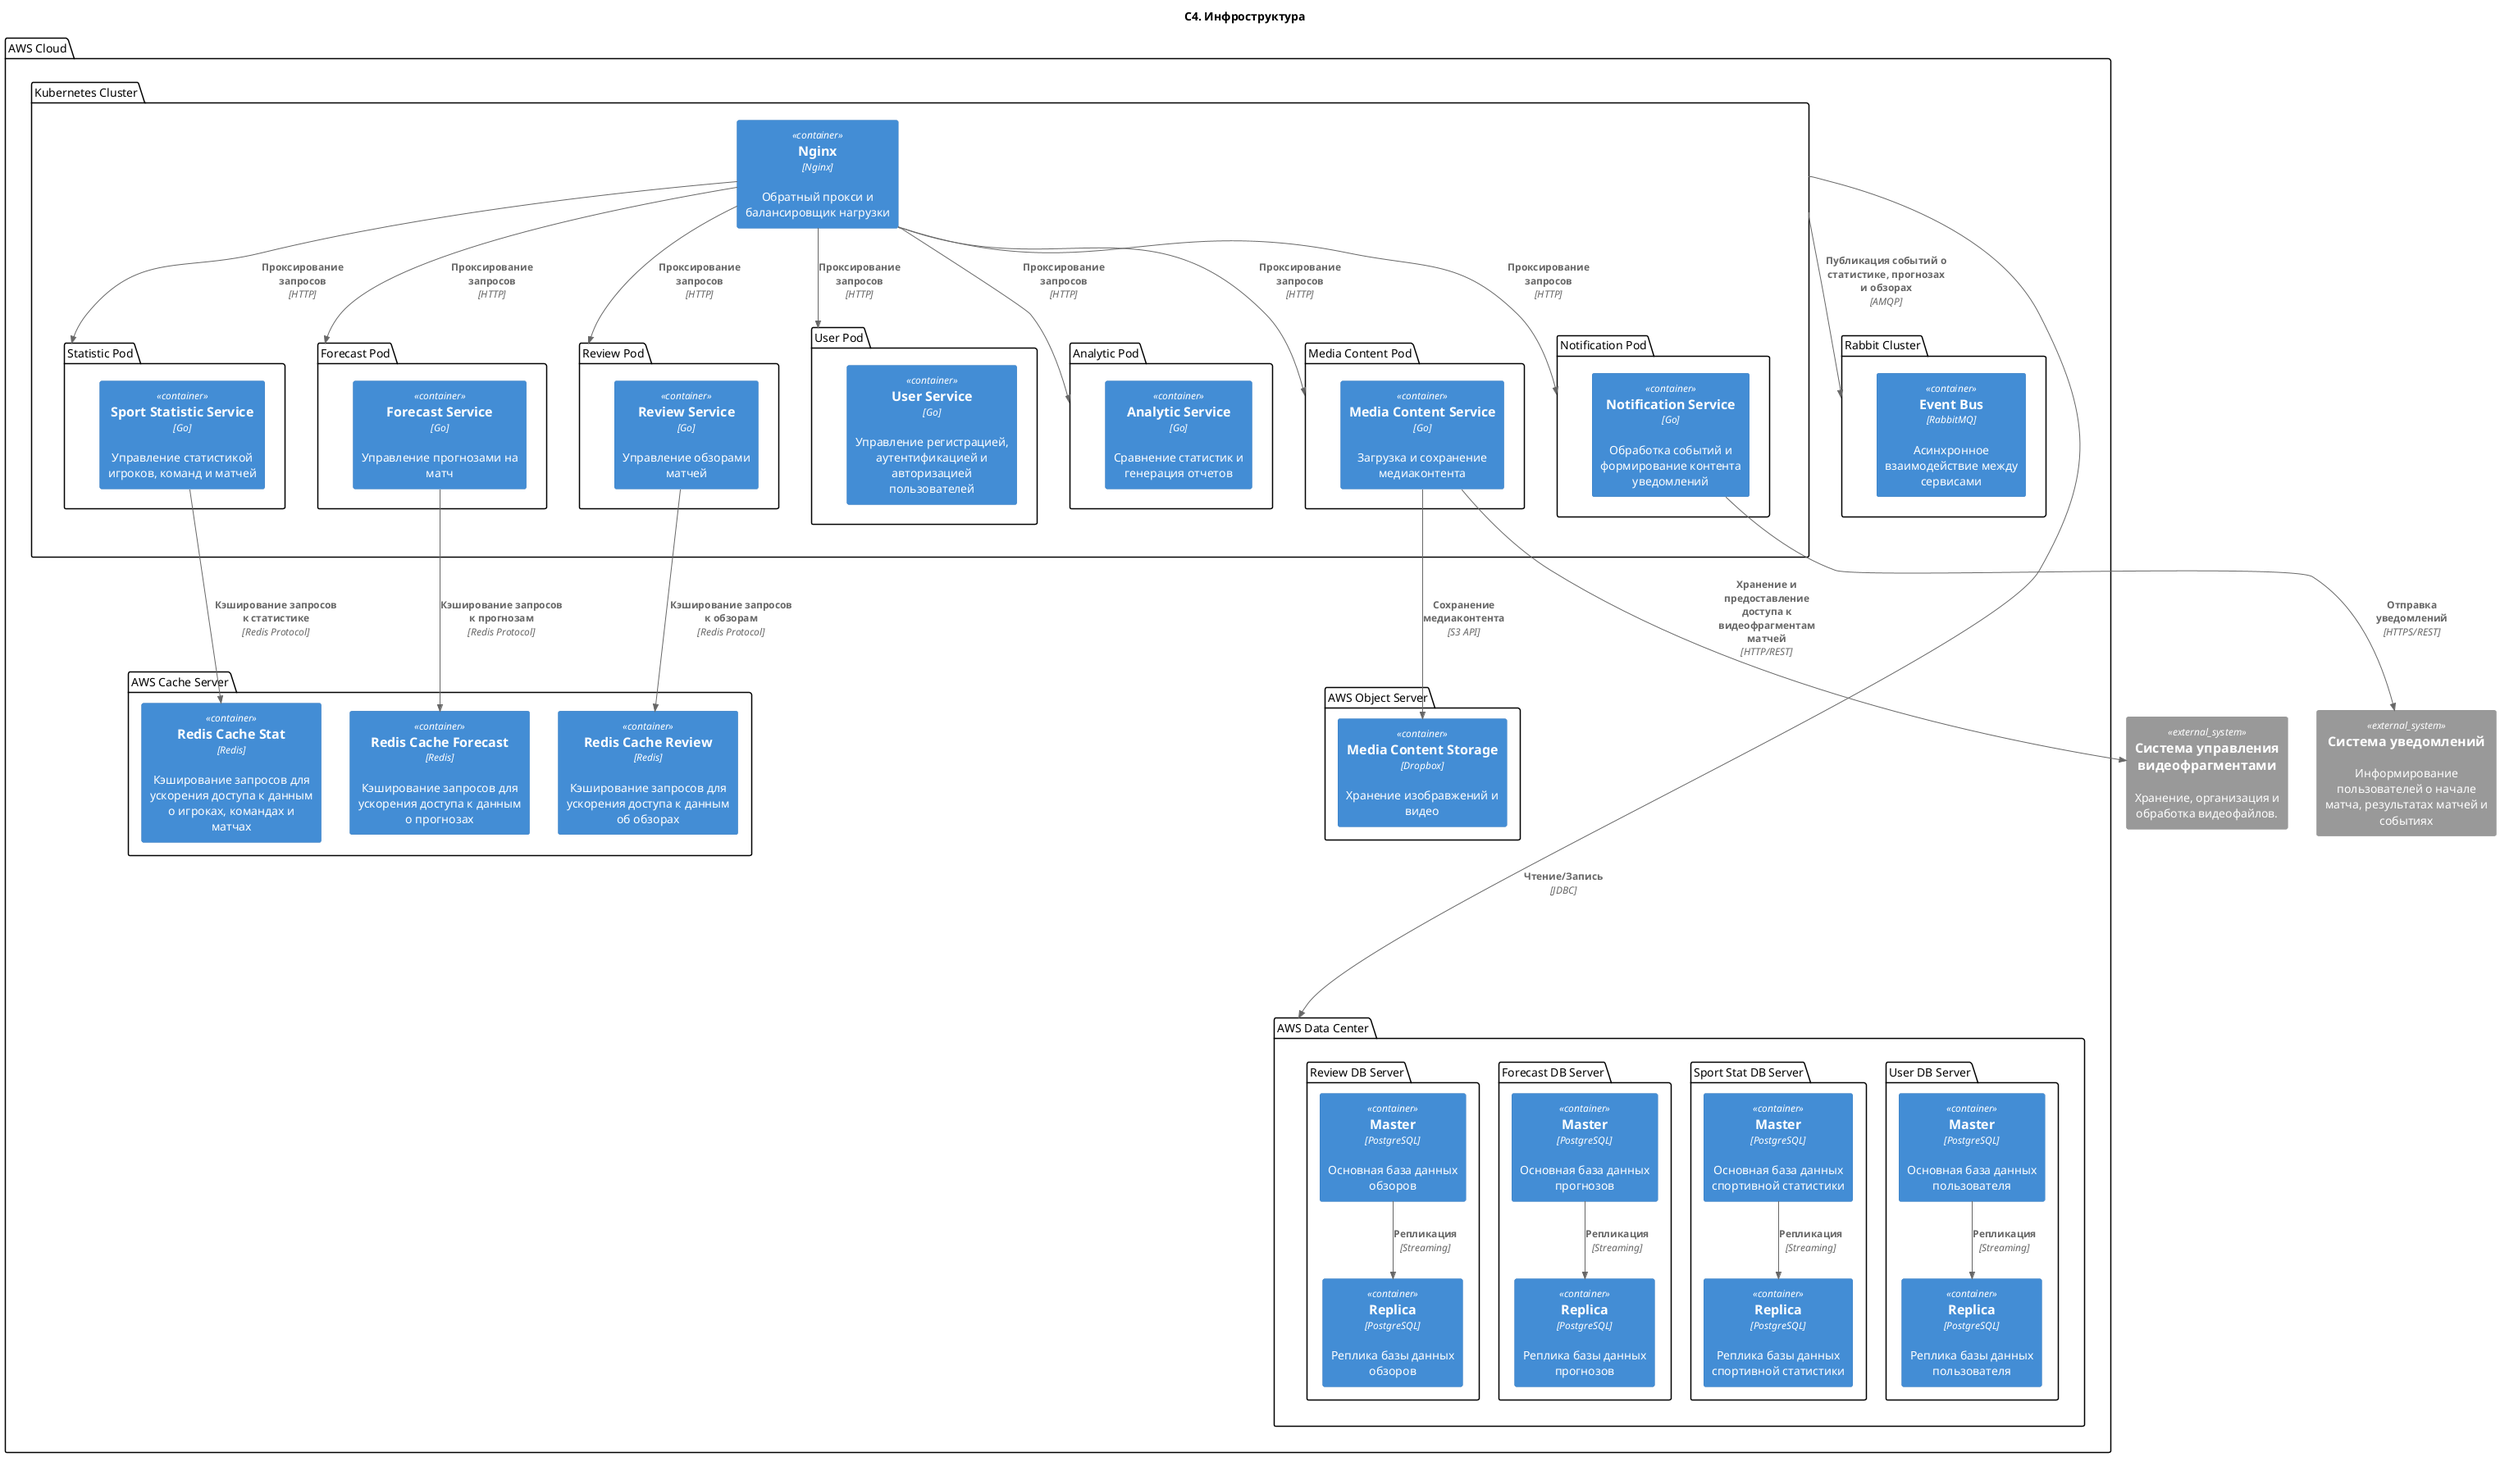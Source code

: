 @startuml Infrastructure

!include <C4/C4>
!include <C4/C4_Container>

title "C4. Инфроструктура"

package "AWS Cloud" as cloud {
    package "Kubernetes Cluster" as k8sCluster {
        Container(nginx, "Nginx", "Nginx", "Обратный прокси и балансировщик нагрузки")

        package "Statistic Pod" as statPod {
             Container(statService, "Sport Statistic Service", "Go", "Управление статистикой игроков, команд и матчей")
        }

        package "Forecast Pod" as forecastPod {
            Container(forecastService, "Forecast Service", "Go", "Управление прогнозами на матч")
        }

        package "Review Pod" as reviewPod {
            Container(reviewService, "Review Service", "Go", "Управление обзорами матчей")
        }

        package "User Pod" as userPod {
            Container(userService, "User Service", "Go", "Управление регистрацией, аутентификацией и авторизацией пользователей")
        }
        
        package "Analytic Pod" as analyticPod {
            Container(analyticService, "Analytic Service", "Go", "Сравнение статистик и генерация отчетов")
        }

        package "Media Content Pod" as mediaContentPod {
            Container(mediaContentService, "Media Content Service", "Go", "Загрузка и сохранение медиаконтента")
        }

        package "Notification Pod" as notificationPod {
            Container(notificationService, "Notification Service", "Go", "Обработка событий и формирование контента уведомлений")
        }
    }

    package "Rabbit Cluster" as rabbitCluster {
        Container(eventBus, "Event Bus", "RabbitMQ", "Асинхронное взаимодействие между сервисами")
    }

    package "AWS Cache Server" as cacheServer {
        Container(redisCacheStat, "Redis Cache Stat", "Redis", "Кэширование запросов для ускорения доступа к данным о игроках, командах и матчах")
        Container(redisCacheForecast, "Redis Cache Forecast", "Redis", "Кэширование запросов для ускорения доступа к данным о прогнозах")
        Container(redisCacheReview, "Redis Cache Review", "Redis", "Кэширование запросов для ускорения доступа к данным об обзорах")
    }

    package "AWS Data Center" as dataCenter {
        package "User DB Server" as userDBServer {
            Container(userMasterDB, "Master", "PostgreSQL", "Основная база данных пользователя")
            Container(userReplicaDB, "Replica", "PostgreSQL", "Реплика базы данных пользователя")
        }

        package "Sport Stat DB Server" as statDBServer {
            Container(statMasterDB, "Master", "PostgreSQL", "Основная база данных спортивной статистики")
            Container(statReplicaDB, "Replica", "PostgreSQL", "Реплика базы данных спортивной статистики")
        }

        package "Forecast DB Server" as forecastDBServer {
            Container(forecastMasterDB, "Master", "PostgreSQL", "Основная база данных прогнозов")
            Container(forecastReplicaDB, "Replica", "PostgreSQL", "Реплика базы данных прогнозов")
        }

        package "Review DB Server" as reviewDBServer {
            Container(reviewMasterDB, "Master", "PostgreSQL", "Основная база данных обзоров")
            Container(reviewReplicaDB, "Replica", "PostgreSQL", "Реплика базы данных обзоров")
        }
    }

    package "AWS Object Server" as objectServer {
        Container(mediaContentStorage, "Media Content Storage", "Dropbox", "Хранение изобравжений и видео")
    }
}


System_Ext(notificationSystem, "Система уведомлений", "Информирование пользователей о начале матча, результатах матчей и событиях")
System_Ext(videoSystem, "Система управления видеофрагментами", "Хранение, организация и обработка видеофайлов.")

Rel(nginx, userPod, "Проксирование запросов", "HTTP")
Rel(nginx, statPod, "Проксирование запросов", "HTTP")
Rel(nginx, analyticPod, "Проксирование запросов", "HTTP")
Rel(nginx, forecastPod, "Проксирование запросов", "HTTP")
Rel(nginx, reviewPod, "Проксирование запросов", "HTTP")
Rel(nginx, mediaContentPod, "Проксирование запросов", "HTTP")
Rel(nginx, notificationPod, "Проксирование запросов", "HTTP")

Rel(k8sCluster, rabbitCluster, "Публикация событий о статистике, прогнозах и обзорах", "AMQP")

Rel(notificationService, notificationSystem, "Отправка уведомлений", "HTTPS/REST")
Rel(mediaContentService, videoSystem, "Хранение и предоставление доступа к видеофрагментам матчей", "HTTP/REST")

Rel(statService, redisCacheStat, "Кэширование запросов к статистике", "Redis Protocol")
Rel(forecastService, redisCacheForecast, "Кэширование запросов к прогнозам", "Redis Protocol")
Rel(reviewService, redisCacheReview, "Кэширование запросов к обзорам", "Redis Protocol")

Rel(k8sCluster, dataCenter, "Чтение/Запись", "JDBC")
Rel(userMasterDB, userReplicaDB, "Репликация", "Streaming")
Rel(statMasterDB, statReplicaDB, "Репликация", "Streaming")
Rel(forecastMasterDB, forecastReplicaDB, "Репликация", "Streaming")
Rel(reviewMasterDB, reviewReplicaDB, "Репликация", "Streaming")

Rel(mediaContentService, mediaContentStorage, "Сохранение медиаконтента", "S3 API")

k8sCluster ---[hidden]---> dataCenter

@enduml